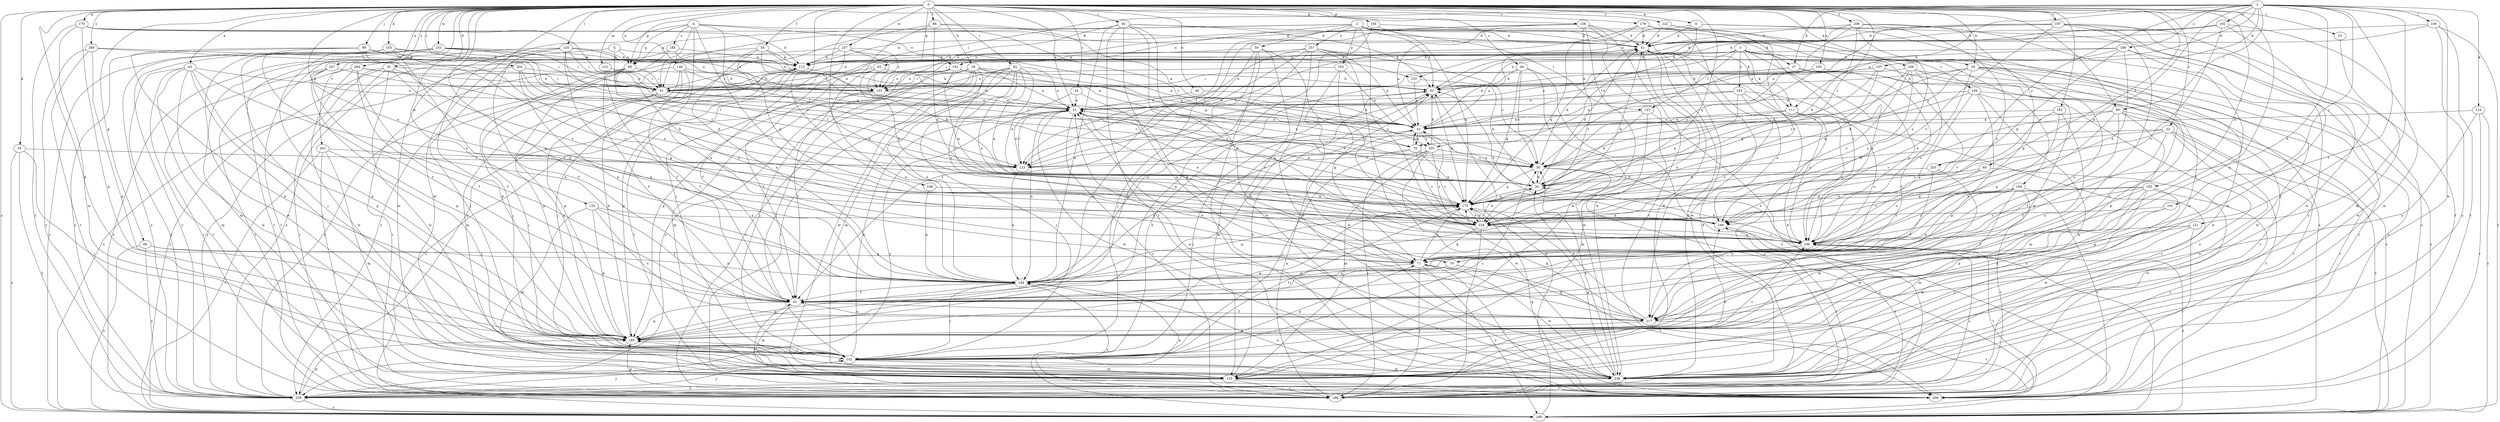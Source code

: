 strict digraph  {
0;
1;
2;
3;
4;
5;
6;
10;
18;
19;
20;
22;
23;
24;
26;
30;
32;
34;
37;
39;
41;
43;
45;
51;
54;
60;
61;
65;
66;
68;
70;
71;
79;
81;
82;
86;
90;
91;
92;
99;
100;
101;
102;
105;
106;
107;
110;
111;
112;
120;
121;
122;
123;
125;
131;
133;
140;
144;
150;
152;
153;
155;
156;
158;
165;
170;
175;
179;
182;
183;
184;
185;
186;
188;
192;
193;
194;
196;
197;
198;
200;
203;
205;
206;
208;
217;
222;
228;
233;
237;
238;
247;
249;
253;
255;
257;
259;
264;
266;
269;
0 -> 6  [label=a];
0 -> 18  [label=b];
0 -> 19  [label=b];
0 -> 22  [label=c];
0 -> 23  [label=c];
0 -> 24  [label=c];
0 -> 26  [label=c];
0 -> 30  [label=c];
0 -> 32  [label=d];
0 -> 34  [label=d];
0 -> 43  [label=e];
0 -> 45  [label=e];
0 -> 51  [label=e];
0 -> 54  [label=f];
0 -> 60  [label=f];
0 -> 65  [label=g];
0 -> 66  [label=g];
0 -> 79  [label=h];
0 -> 82  [label=i];
0 -> 86  [label=i];
0 -> 90  [label=i];
0 -> 92  [label=j];
0 -> 99  [label=j];
0 -> 105  [label=k];
0 -> 106  [label=k];
0 -> 120  [label=l];
0 -> 125  [label=m];
0 -> 131  [label=m];
0 -> 133  [label=m];
0 -> 140  [label=n];
0 -> 144  [label=n];
0 -> 150  [label=o];
0 -> 156  [label=p];
0 -> 158  [label=p];
0 -> 165  [label=p];
0 -> 170  [label=q];
0 -> 175  [label=q];
0 -> 179  [label=r];
0 -> 182  [label=r];
0 -> 183  [label=r];
0 -> 197  [label=t];
0 -> 198  [label=t];
0 -> 200  [label=t];
0 -> 203  [label=t];
0 -> 208  [label=u];
0 -> 217  [label=u];
0 -> 222  [label=v];
0 -> 233  [label=w];
0 -> 237  [label=w];
0 -> 247  [label=x];
0 -> 249  [label=x];
0 -> 264  [label=z];
0 -> 266  [label=z];
0 -> 269  [label=z];
1 -> 10  [label=a];
1 -> 37  [label=d];
1 -> 61  [label=f];
1 -> 68  [label=g];
1 -> 79  [label=h];
1 -> 90  [label=i];
1 -> 91  [label=i];
1 -> 100  [label=j];
1 -> 101  [label=j];
1 -> 107  [label=k];
1 -> 110  [label=k];
1 -> 111  [label=k];
1 -> 121  [label=l];
1 -> 188  [label=s];
1 -> 192  [label=s];
1 -> 238  [label=w];
1 -> 249  [label=x];
1 -> 253  [label=y];
2 -> 37  [label=d];
2 -> 39  [label=d];
2 -> 41  [label=d];
2 -> 68  [label=g];
2 -> 81  [label=h];
2 -> 91  [label=i];
2 -> 111  [label=k];
2 -> 122  [label=l];
2 -> 152  [label=o];
2 -> 228  [label=v];
2 -> 253  [label=y];
2 -> 255  [label=y];
2 -> 257  [label=y];
3 -> 10  [label=a];
3 -> 19  [label=b];
3 -> 91  [label=i];
3 -> 111  [label=k];
3 -> 112  [label=k];
3 -> 122  [label=l];
3 -> 184  [label=r];
3 -> 193  [label=s];
3 -> 194  [label=s];
3 -> 196  [label=s];
4 -> 68  [label=g];
4 -> 91  [label=i];
4 -> 123  [label=l];
4 -> 133  [label=m];
4 -> 144  [label=n];
4 -> 152  [label=o];
4 -> 185  [label=r];
4 -> 196  [label=s];
4 -> 205  [label=t];
5 -> 68  [label=g];
5 -> 123  [label=l];
5 -> 153  [label=o];
5 -> 186  [label=r];
6 -> 41  [label=d];
6 -> 153  [label=o];
6 -> 205  [label=t];
6 -> 238  [label=w];
6 -> 269  [label=z];
10 -> 41  [label=d];
10 -> 70  [label=g];
10 -> 102  [label=j];
10 -> 196  [label=s];
10 -> 205  [label=t];
18 -> 30  [label=c];
18 -> 51  [label=e];
18 -> 70  [label=g];
18 -> 102  [label=j];
18 -> 133  [label=m];
18 -> 155  [label=o];
18 -> 165  [label=p];
18 -> 186  [label=r];
18 -> 196  [label=s];
18 -> 259  [label=y];
19 -> 20  [label=b];
19 -> 30  [label=c];
19 -> 81  [label=h];
19 -> 165  [label=p];
19 -> 206  [label=t];
19 -> 238  [label=w];
19 -> 249  [label=x];
19 -> 269  [label=z];
20 -> 10  [label=a];
20 -> 41  [label=d];
20 -> 51  [label=e];
20 -> 175  [label=q];
22 -> 20  [label=b];
22 -> 61  [label=f];
22 -> 70  [label=g];
22 -> 206  [label=t];
22 -> 228  [label=v];
22 -> 238  [label=w];
22 -> 269  [label=z];
23 -> 133  [label=m];
24 -> 51  [label=e];
24 -> 71  [label=g];
24 -> 102  [label=j];
26 -> 30  [label=c];
26 -> 81  [label=h];
26 -> 144  [label=n];
26 -> 175  [label=q];
26 -> 238  [label=w];
26 -> 269  [label=z];
30 -> 20  [label=b];
30 -> 41  [label=d];
30 -> 175  [label=q];
30 -> 196  [label=s];
30 -> 269  [label=z];
32 -> 20  [label=b];
32 -> 91  [label=i];
32 -> 144  [label=n];
32 -> 186  [label=r];
32 -> 238  [label=w];
32 -> 259  [label=y];
32 -> 269  [label=z];
34 -> 102  [label=j];
34 -> 123  [label=l];
34 -> 259  [label=y];
34 -> 269  [label=z];
37 -> 61  [label=f];
37 -> 81  [label=h];
37 -> 123  [label=l];
37 -> 196  [label=s];
37 -> 269  [label=z];
39 -> 102  [label=j];
39 -> 112  [label=k];
39 -> 165  [label=p];
39 -> 206  [label=t];
39 -> 228  [label=v];
39 -> 238  [label=w];
41 -> 112  [label=k];
41 -> 144  [label=n];
41 -> 238  [label=w];
43 -> 102  [label=j];
43 -> 133  [label=m];
43 -> 155  [label=o];
43 -> 165  [label=p];
43 -> 206  [label=t];
43 -> 238  [label=w];
43 -> 249  [label=x];
43 -> 259  [label=y];
45 -> 10  [label=a];
45 -> 51  [label=e];
51 -> 10  [label=a];
51 -> 123  [label=l];
51 -> 144  [label=n];
51 -> 175  [label=q];
51 -> 186  [label=r];
51 -> 228  [label=v];
51 -> 238  [label=w];
51 -> 259  [label=y];
54 -> 10  [label=a];
54 -> 30  [label=c];
54 -> 112  [label=k];
54 -> 144  [label=n];
54 -> 175  [label=q];
54 -> 259  [label=y];
60 -> 20  [label=b];
60 -> 196  [label=s];
60 -> 238  [label=w];
60 -> 249  [label=x];
61 -> 81  [label=h];
61 -> 133  [label=m];
61 -> 165  [label=p];
61 -> 217  [label=u];
65 -> 51  [label=e];
65 -> 61  [label=f];
65 -> 91  [label=i];
65 -> 144  [label=n];
65 -> 175  [label=q];
66 -> 71  [label=g];
66 -> 144  [label=n];
66 -> 259  [label=y];
66 -> 269  [label=z];
68 -> 91  [label=i];
68 -> 102  [label=j];
68 -> 123  [label=l];
68 -> 165  [label=p];
68 -> 186  [label=r];
68 -> 196  [label=s];
70 -> 10  [label=a];
70 -> 30  [label=c];
70 -> 51  [label=e];
70 -> 102  [label=j];
70 -> 144  [label=n];
70 -> 175  [label=q];
70 -> 228  [label=v];
71 -> 144  [label=n];
71 -> 175  [label=q];
71 -> 186  [label=r];
71 -> 206  [label=t];
71 -> 238  [label=w];
71 -> 269  [label=z];
79 -> 61  [label=f];
79 -> 144  [label=n];
79 -> 206  [label=t];
81 -> 51  [label=e];
81 -> 133  [label=m];
81 -> 175  [label=q];
82 -> 20  [label=b];
82 -> 51  [label=e];
82 -> 133  [label=m];
82 -> 144  [label=n];
82 -> 155  [label=o];
82 -> 175  [label=q];
82 -> 206  [label=t];
82 -> 228  [label=v];
82 -> 249  [label=x];
86 -> 10  [label=a];
86 -> 41  [label=d];
86 -> 102  [label=j];
86 -> 175  [label=q];
86 -> 259  [label=y];
90 -> 10  [label=a];
90 -> 61  [label=f];
90 -> 133  [label=m];
90 -> 144  [label=n];
90 -> 186  [label=r];
90 -> 206  [label=t];
90 -> 228  [label=v];
91 -> 30  [label=c];
91 -> 41  [label=d];
91 -> 51  [label=e];
91 -> 102  [label=j];
91 -> 165  [label=p];
92 -> 41  [label=d];
92 -> 71  [label=g];
92 -> 81  [label=h];
92 -> 144  [label=n];
92 -> 155  [label=o];
92 -> 196  [label=s];
92 -> 206  [label=t];
92 -> 217  [label=u];
99 -> 61  [label=f];
99 -> 91  [label=i];
99 -> 112  [label=k];
99 -> 165  [label=p];
99 -> 228  [label=v];
99 -> 249  [label=x];
99 -> 259  [label=y];
100 -> 41  [label=d];
100 -> 112  [label=k];
100 -> 206  [label=t];
100 -> 259  [label=y];
100 -> 269  [label=z];
101 -> 133  [label=m];
101 -> 217  [label=u];
101 -> 228  [label=v];
102 -> 30  [label=c];
102 -> 41  [label=d];
102 -> 51  [label=e];
102 -> 71  [label=g];
102 -> 81  [label=h];
102 -> 133  [label=m];
102 -> 196  [label=s];
102 -> 238  [label=w];
102 -> 259  [label=y];
105 -> 71  [label=g];
105 -> 102  [label=j];
105 -> 112  [label=k];
105 -> 155  [label=o];
105 -> 165  [label=p];
105 -> 228  [label=v];
105 -> 238  [label=w];
105 -> 259  [label=y];
106 -> 155  [label=o];
106 -> 165  [label=p];
106 -> 175  [label=q];
106 -> 196  [label=s];
106 -> 228  [label=v];
106 -> 238  [label=w];
106 -> 249  [label=x];
107 -> 30  [label=c];
107 -> 51  [label=e];
107 -> 81  [label=h];
107 -> 123  [label=l];
107 -> 186  [label=r];
110 -> 10  [label=a];
110 -> 206  [label=t];
110 -> 217  [label=u];
110 -> 269  [label=z];
111 -> 10  [label=a];
111 -> 123  [label=l];
111 -> 186  [label=r];
111 -> 196  [label=s];
111 -> 259  [label=y];
112 -> 81  [label=h];
112 -> 91  [label=i];
112 -> 102  [label=j];
112 -> 165  [label=p];
112 -> 206  [label=t];
120 -> 10  [label=a];
120 -> 61  [label=f];
120 -> 71  [label=g];
120 -> 91  [label=i];
120 -> 112  [label=k];
120 -> 155  [label=o];
120 -> 165  [label=p];
120 -> 269  [label=z];
121 -> 71  [label=g];
121 -> 102  [label=j];
121 -> 196  [label=s];
121 -> 206  [label=t];
122 -> 10  [label=a];
122 -> 20  [label=b];
122 -> 133  [label=m];
122 -> 269  [label=z];
123 -> 51  [label=e];
123 -> 144  [label=n];
125 -> 61  [label=f];
125 -> 133  [label=m];
125 -> 165  [label=p];
125 -> 217  [label=u];
125 -> 249  [label=x];
131 -> 61  [label=f];
131 -> 91  [label=i];
133 -> 81  [label=h];
133 -> 186  [label=r];
133 -> 206  [label=t];
133 -> 249  [label=x];
133 -> 259  [label=y];
140 -> 10  [label=a];
140 -> 61  [label=f];
140 -> 81  [label=h];
140 -> 133  [label=m];
140 -> 165  [label=p];
140 -> 259  [label=y];
144 -> 61  [label=f];
144 -> 102  [label=j];
144 -> 165  [label=p];
144 -> 175  [label=q];
144 -> 269  [label=z];
150 -> 30  [label=c];
150 -> 51  [label=e];
150 -> 91  [label=i];
150 -> 217  [label=u];
152 -> 10  [label=a];
152 -> 81  [label=h];
152 -> 102  [label=j];
152 -> 133  [label=m];
152 -> 155  [label=o];
152 -> 175  [label=q];
153 -> 10  [label=a];
153 -> 20  [label=b];
155 -> 51  [label=e];
155 -> 61  [label=f];
155 -> 269  [label=z];
156 -> 41  [label=d];
156 -> 123  [label=l];
156 -> 165  [label=p];
156 -> 175  [label=q];
158 -> 10  [label=a];
158 -> 41  [label=d];
158 -> 123  [label=l];
158 -> 133  [label=m];
158 -> 155  [label=o];
158 -> 206  [label=t];
158 -> 228  [label=v];
158 -> 238  [label=w];
165 -> 102  [label=j];
165 -> 112  [label=k];
165 -> 175  [label=q];
170 -> 41  [label=d];
170 -> 91  [label=i];
170 -> 112  [label=k];
170 -> 165  [label=p];
170 -> 238  [label=w];
170 -> 259  [label=y];
175 -> 41  [label=d];
175 -> 51  [label=e];
175 -> 102  [label=j];
175 -> 228  [label=v];
175 -> 249  [label=x];
179 -> 41  [label=d];
179 -> 123  [label=l];
179 -> 175  [label=q];
179 -> 196  [label=s];
179 -> 217  [label=u];
179 -> 269  [label=z];
182 -> 10  [label=a];
182 -> 71  [label=g];
182 -> 217  [label=u];
182 -> 228  [label=v];
183 -> 61  [label=f];
183 -> 133  [label=m];
183 -> 165  [label=p];
183 -> 175  [label=q];
183 -> 186  [label=r];
183 -> 196  [label=s];
183 -> 228  [label=v];
183 -> 238  [label=w];
184 -> 30  [label=c];
184 -> 51  [label=e];
184 -> 71  [label=g];
184 -> 165  [label=p];
184 -> 186  [label=r];
184 -> 238  [label=w];
184 -> 259  [label=y];
185 -> 51  [label=e];
185 -> 61  [label=f];
185 -> 102  [label=j];
185 -> 112  [label=k];
186 -> 10  [label=a];
186 -> 41  [label=d];
186 -> 144  [label=n];
186 -> 165  [label=p];
186 -> 196  [label=s];
186 -> 249  [label=x];
188 -> 61  [label=f];
188 -> 81  [label=h];
188 -> 91  [label=i];
188 -> 112  [label=k];
188 -> 175  [label=q];
188 -> 238  [label=w];
188 -> 249  [label=x];
192 -> 41  [label=d];
192 -> 81  [label=h];
192 -> 102  [label=j];
192 -> 112  [label=k];
192 -> 196  [label=s];
192 -> 238  [label=w];
193 -> 10  [label=a];
193 -> 51  [label=e];
193 -> 144  [label=n];
193 -> 175  [label=q];
193 -> 196  [label=s];
193 -> 249  [label=x];
194 -> 133  [label=m];
194 -> 144  [label=n];
194 -> 175  [label=q];
194 -> 186  [label=r];
194 -> 196  [label=s];
194 -> 206  [label=t];
194 -> 217  [label=u];
196 -> 20  [label=b];
196 -> 71  [label=g];
196 -> 206  [label=t];
196 -> 269  [label=z];
197 -> 10  [label=a];
197 -> 41  [label=d];
197 -> 112  [label=k];
197 -> 133  [label=m];
197 -> 206  [label=t];
197 -> 217  [label=u];
197 -> 228  [label=v];
197 -> 238  [label=w];
198 -> 144  [label=n];
198 -> 175  [label=q];
200 -> 20  [label=b];
200 -> 81  [label=h];
200 -> 123  [label=l];
200 -> 144  [label=n];
200 -> 269  [label=z];
203 -> 102  [label=j];
203 -> 123  [label=l];
203 -> 133  [label=m];
203 -> 186  [label=r];
203 -> 269  [label=z];
205 -> 30  [label=c];
205 -> 81  [label=h];
205 -> 123  [label=l];
205 -> 133  [label=m];
205 -> 186  [label=r];
205 -> 228  [label=v];
205 -> 238  [label=w];
206 -> 61  [label=f];
206 -> 144  [label=n];
206 -> 175  [label=q];
208 -> 20  [label=b];
208 -> 30  [label=c];
208 -> 41  [label=d];
208 -> 71  [label=g];
208 -> 81  [label=h];
208 -> 196  [label=s];
208 -> 249  [label=x];
208 -> 259  [label=y];
217 -> 20  [label=b];
217 -> 51  [label=e];
217 -> 61  [label=f];
217 -> 71  [label=g];
217 -> 165  [label=p];
217 -> 175  [label=q];
217 -> 206  [label=t];
222 -> 41  [label=d];
222 -> 217  [label=u];
222 -> 228  [label=v];
228 -> 20  [label=b];
228 -> 51  [label=e];
228 -> 71  [label=g];
228 -> 175  [label=q];
228 -> 186  [label=r];
228 -> 196  [label=s];
233 -> 51  [label=e];
233 -> 91  [label=i];
233 -> 112  [label=k];
233 -> 133  [label=m];
233 -> 155  [label=o];
233 -> 206  [label=t];
233 -> 259  [label=y];
233 -> 269  [label=z];
237 -> 10  [label=a];
237 -> 20  [label=b];
237 -> 61  [label=f];
237 -> 112  [label=k];
237 -> 155  [label=o];
237 -> 259  [label=y];
238 -> 30  [label=c];
238 -> 41  [label=d];
238 -> 51  [label=e];
238 -> 165  [label=p];
238 -> 175  [label=q];
247 -> 51  [label=e];
247 -> 61  [label=f];
247 -> 91  [label=i];
247 -> 165  [label=p];
247 -> 186  [label=r];
249 -> 81  [label=h];
249 -> 186  [label=r];
249 -> 196  [label=s];
253 -> 20  [label=b];
253 -> 61  [label=f];
253 -> 133  [label=m];
255 -> 10  [label=a];
255 -> 71  [label=g];
255 -> 91  [label=i];
255 -> 238  [label=w];
257 -> 10  [label=a];
257 -> 30  [label=c];
257 -> 51  [label=e];
257 -> 61  [label=f];
257 -> 112  [label=k];
257 -> 165  [label=p];
257 -> 196  [label=s];
257 -> 238  [label=w];
259 -> 41  [label=d];
259 -> 102  [label=j];
259 -> 165  [label=p];
259 -> 269  [label=z];
264 -> 61  [label=f];
264 -> 91  [label=i];
264 -> 144  [label=n];
264 -> 155  [label=o];
264 -> 186  [label=r];
264 -> 238  [label=w];
266 -> 30  [label=c];
266 -> 112  [label=k];
266 -> 165  [label=p];
266 -> 186  [label=r];
266 -> 259  [label=y];
269 -> 81  [label=h];
}
